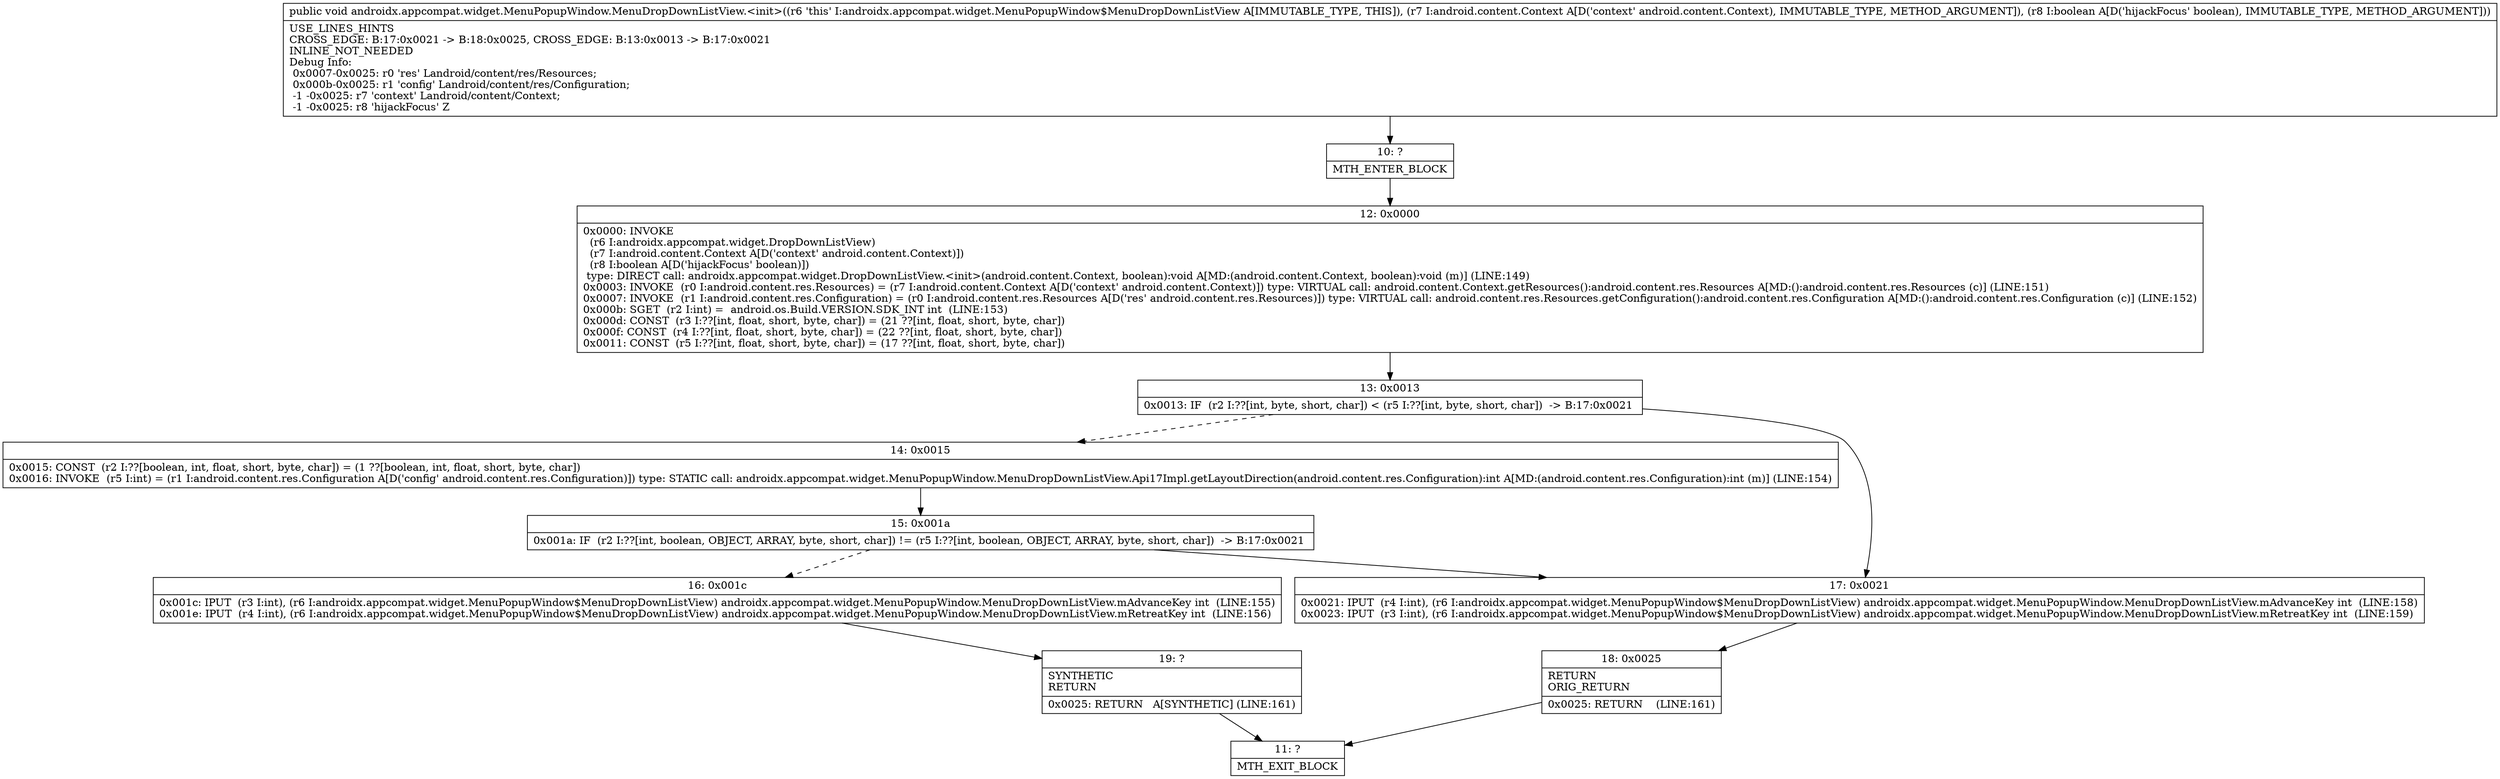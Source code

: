 digraph "CFG forandroidx.appcompat.widget.MenuPopupWindow.MenuDropDownListView.\<init\>(Landroid\/content\/Context;Z)V" {
Node_10 [shape=record,label="{10\:\ ?|MTH_ENTER_BLOCK\l}"];
Node_12 [shape=record,label="{12\:\ 0x0000|0x0000: INVOKE  \l  (r6 I:androidx.appcompat.widget.DropDownListView)\l  (r7 I:android.content.Context A[D('context' android.content.Context)])\l  (r8 I:boolean A[D('hijackFocus' boolean)])\l type: DIRECT call: androidx.appcompat.widget.DropDownListView.\<init\>(android.content.Context, boolean):void A[MD:(android.content.Context, boolean):void (m)] (LINE:149)\l0x0003: INVOKE  (r0 I:android.content.res.Resources) = (r7 I:android.content.Context A[D('context' android.content.Context)]) type: VIRTUAL call: android.content.Context.getResources():android.content.res.Resources A[MD:():android.content.res.Resources (c)] (LINE:151)\l0x0007: INVOKE  (r1 I:android.content.res.Configuration) = (r0 I:android.content.res.Resources A[D('res' android.content.res.Resources)]) type: VIRTUAL call: android.content.res.Resources.getConfiguration():android.content.res.Configuration A[MD:():android.content.res.Configuration (c)] (LINE:152)\l0x000b: SGET  (r2 I:int) =  android.os.Build.VERSION.SDK_INT int  (LINE:153)\l0x000d: CONST  (r3 I:??[int, float, short, byte, char]) = (21 ??[int, float, short, byte, char]) \l0x000f: CONST  (r4 I:??[int, float, short, byte, char]) = (22 ??[int, float, short, byte, char]) \l0x0011: CONST  (r5 I:??[int, float, short, byte, char]) = (17 ??[int, float, short, byte, char]) \l}"];
Node_13 [shape=record,label="{13\:\ 0x0013|0x0013: IF  (r2 I:??[int, byte, short, char]) \< (r5 I:??[int, byte, short, char])  \-\> B:17:0x0021 \l}"];
Node_14 [shape=record,label="{14\:\ 0x0015|0x0015: CONST  (r2 I:??[boolean, int, float, short, byte, char]) = (1 ??[boolean, int, float, short, byte, char]) \l0x0016: INVOKE  (r5 I:int) = (r1 I:android.content.res.Configuration A[D('config' android.content.res.Configuration)]) type: STATIC call: androidx.appcompat.widget.MenuPopupWindow.MenuDropDownListView.Api17Impl.getLayoutDirection(android.content.res.Configuration):int A[MD:(android.content.res.Configuration):int (m)] (LINE:154)\l}"];
Node_15 [shape=record,label="{15\:\ 0x001a|0x001a: IF  (r2 I:??[int, boolean, OBJECT, ARRAY, byte, short, char]) != (r5 I:??[int, boolean, OBJECT, ARRAY, byte, short, char])  \-\> B:17:0x0021 \l}"];
Node_16 [shape=record,label="{16\:\ 0x001c|0x001c: IPUT  (r3 I:int), (r6 I:androidx.appcompat.widget.MenuPopupWindow$MenuDropDownListView) androidx.appcompat.widget.MenuPopupWindow.MenuDropDownListView.mAdvanceKey int  (LINE:155)\l0x001e: IPUT  (r4 I:int), (r6 I:androidx.appcompat.widget.MenuPopupWindow$MenuDropDownListView) androidx.appcompat.widget.MenuPopupWindow.MenuDropDownListView.mRetreatKey int  (LINE:156)\l}"];
Node_19 [shape=record,label="{19\:\ ?|SYNTHETIC\lRETURN\l|0x0025: RETURN   A[SYNTHETIC] (LINE:161)\l}"];
Node_11 [shape=record,label="{11\:\ ?|MTH_EXIT_BLOCK\l}"];
Node_17 [shape=record,label="{17\:\ 0x0021|0x0021: IPUT  (r4 I:int), (r6 I:androidx.appcompat.widget.MenuPopupWindow$MenuDropDownListView) androidx.appcompat.widget.MenuPopupWindow.MenuDropDownListView.mAdvanceKey int  (LINE:158)\l0x0023: IPUT  (r3 I:int), (r6 I:androidx.appcompat.widget.MenuPopupWindow$MenuDropDownListView) androidx.appcompat.widget.MenuPopupWindow.MenuDropDownListView.mRetreatKey int  (LINE:159)\l}"];
Node_18 [shape=record,label="{18\:\ 0x0025|RETURN\lORIG_RETURN\l|0x0025: RETURN    (LINE:161)\l}"];
MethodNode[shape=record,label="{public void androidx.appcompat.widget.MenuPopupWindow.MenuDropDownListView.\<init\>((r6 'this' I:androidx.appcompat.widget.MenuPopupWindow$MenuDropDownListView A[IMMUTABLE_TYPE, THIS]), (r7 I:android.content.Context A[D('context' android.content.Context), IMMUTABLE_TYPE, METHOD_ARGUMENT]), (r8 I:boolean A[D('hijackFocus' boolean), IMMUTABLE_TYPE, METHOD_ARGUMENT]))  | USE_LINES_HINTS\lCROSS_EDGE: B:17:0x0021 \-\> B:18:0x0025, CROSS_EDGE: B:13:0x0013 \-\> B:17:0x0021\lINLINE_NOT_NEEDED\lDebug Info:\l  0x0007\-0x0025: r0 'res' Landroid\/content\/res\/Resources;\l  0x000b\-0x0025: r1 'config' Landroid\/content\/res\/Configuration;\l  \-1 \-0x0025: r7 'context' Landroid\/content\/Context;\l  \-1 \-0x0025: r8 'hijackFocus' Z\l}"];
MethodNode -> Node_10;Node_10 -> Node_12;
Node_12 -> Node_13;
Node_13 -> Node_14[style=dashed];
Node_13 -> Node_17;
Node_14 -> Node_15;
Node_15 -> Node_16[style=dashed];
Node_15 -> Node_17;
Node_16 -> Node_19;
Node_19 -> Node_11;
Node_17 -> Node_18;
Node_18 -> Node_11;
}


